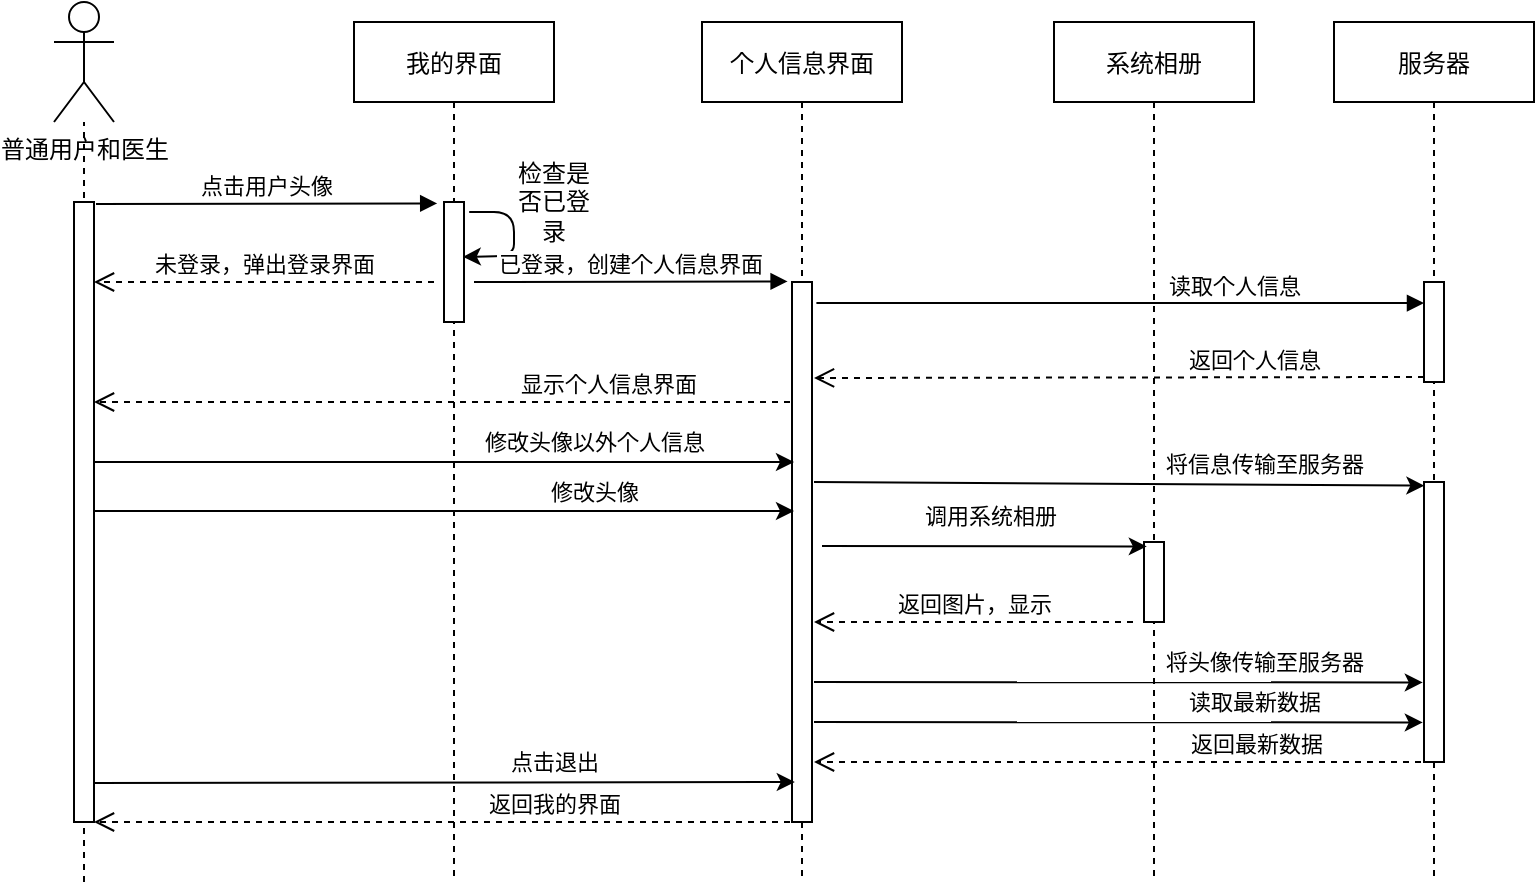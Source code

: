 <mxfile version="14.6.1" type="github">
  <diagram id="vmVum9pXksW3zd4Mj00F" name="Page-1">
    <mxGraphModel dx="1038" dy="548" grid="1" gridSize="10" guides="1" tooltips="1" connect="1" arrows="1" fold="1" page="1" pageScale="1" pageWidth="827" pageHeight="1169" math="0" shadow="0">
      <root>
        <mxCell id="0" />
        <mxCell id="1" parent="0" />
        <mxCell id="ZV-1-TacNn8IX8gU4SjX-42" value="我的界面" style="shape=umlLifeline;perimeter=lifelinePerimeter;container=1;collapsible=0;recursiveResize=0;rounded=0;shadow=0;strokeWidth=1;" parent="1" vertex="1">
          <mxGeometry x="190" y="80" width="100" height="430" as="geometry" />
        </mxCell>
        <mxCell id="ZV-1-TacNn8IX8gU4SjX-43" value="" style="points=[];perimeter=orthogonalPerimeter;rounded=0;shadow=0;strokeWidth=1;" parent="ZV-1-TacNn8IX8gU4SjX-42" vertex="1">
          <mxGeometry x="45" y="90" width="10" height="60" as="geometry" />
        </mxCell>
        <mxCell id="kDBZC2RVZyhaXaxTecxW-1" value="" style="endArrow=classic;html=1;entryX=0.94;entryY=0.457;entryDx=0;entryDy=0;entryPerimeter=0;exitX=1.26;exitY=0.083;exitDx=0;exitDy=0;exitPerimeter=0;" edge="1" parent="ZV-1-TacNn8IX8gU4SjX-42" source="ZV-1-TacNn8IX8gU4SjX-43" target="ZV-1-TacNn8IX8gU4SjX-43">
          <mxGeometry width="50" height="50" relative="1" as="geometry">
            <mxPoint x="60" y="70" as="sourcePoint" />
            <mxPoint x="60" y="110" as="targetPoint" />
            <Array as="points">
              <mxPoint x="80" y="95" />
              <mxPoint x="80" y="117" />
            </Array>
          </mxGeometry>
        </mxCell>
        <mxCell id="ZV-1-TacNn8IX8gU4SjX-45" value="服务器" style="shape=umlLifeline;perimeter=lifelinePerimeter;container=1;collapsible=0;recursiveResize=0;rounded=0;shadow=0;strokeWidth=1;" parent="1" vertex="1">
          <mxGeometry x="680" y="80" width="100" height="430" as="geometry" />
        </mxCell>
        <mxCell id="ZV-1-TacNn8IX8gU4SjX-46" value="" style="points=[];perimeter=orthogonalPerimeter;rounded=0;shadow=0;strokeWidth=1;" parent="ZV-1-TacNn8IX8gU4SjX-45" vertex="1">
          <mxGeometry x="45" y="230" width="10" height="140" as="geometry" />
        </mxCell>
        <mxCell id="ZV-1-TacNn8IX8gU4SjX-93" value="" style="html=1;points=[];perimeter=orthogonalPerimeter;" parent="ZV-1-TacNn8IX8gU4SjX-45" vertex="1">
          <mxGeometry x="45" y="130" width="10" height="50" as="geometry" />
        </mxCell>
        <mxCell id="ZV-1-TacNn8IX8gU4SjX-47" value="普通用户和医生" style="shape=umlActor;verticalLabelPosition=bottom;verticalAlign=top;html=1;outlineConnect=0;fontStyle=0;fontFamily=Helvetica;" parent="1" vertex="1">
          <mxGeometry x="40" y="70" width="30" height="60" as="geometry" />
        </mxCell>
        <mxCell id="ZV-1-TacNn8IX8gU4SjX-48" value="" style="endArrow=none;dashed=1;html=1;fontFamily=Helvetica;" parent="1" target="ZV-1-TacNn8IX8gU4SjX-47" edge="1">
          <mxGeometry width="50" height="50" relative="1" as="geometry">
            <mxPoint x="55" y="510" as="sourcePoint" />
            <mxPoint x="54.5" y="160" as="targetPoint" />
          </mxGeometry>
        </mxCell>
        <mxCell id="ZV-1-TacNn8IX8gU4SjX-49" value="" style="html=1;points=[];perimeter=orthogonalPerimeter;fontFamily=Helvetica;" parent="1" vertex="1">
          <mxGeometry x="50" y="170" width="10" height="310" as="geometry" />
        </mxCell>
        <mxCell id="ZV-1-TacNn8IX8gU4SjX-50" value="点击用户头像" style="verticalAlign=bottom;endArrow=block;shadow=0;strokeWidth=1;entryX=-0.34;entryY=0.012;entryDx=0;entryDy=0;entryPerimeter=0;" parent="1" target="ZV-1-TacNn8IX8gU4SjX-43" edge="1">
          <mxGeometry relative="1" as="geometry">
            <mxPoint x="61" y="171" as="sourcePoint" />
            <mxPoint x="230" y="170" as="targetPoint" />
            <Array as="points" />
          </mxGeometry>
        </mxCell>
        <mxCell id="ZV-1-TacNn8IX8gU4SjX-51" value="显示个人信息界面" style="html=1;verticalAlign=bottom;endArrow=open;dashed=1;endSize=8;fontFamily=Helvetica;" parent="1" target="ZV-1-TacNn8IX8gU4SjX-49" edge="1">
          <mxGeometry x="-0.476" relative="1" as="geometry">
            <mxPoint x="408" y="270" as="sourcePoint" />
            <mxPoint x="72" y="270" as="targetPoint" />
            <Array as="points">
              <mxPoint x="222" y="270" />
            </Array>
            <mxPoint as="offset" />
          </mxGeometry>
        </mxCell>
        <mxCell id="ZV-1-TacNn8IX8gU4SjX-52" value="个人信息界面" style="shape=umlLifeline;perimeter=lifelinePerimeter;container=1;collapsible=0;recursiveResize=0;rounded=0;shadow=0;strokeWidth=1;" parent="1" vertex="1">
          <mxGeometry x="364" y="80" width="100" height="430" as="geometry" />
        </mxCell>
        <mxCell id="ZV-1-TacNn8IX8gU4SjX-53" value="" style="points=[];perimeter=orthogonalPerimeter;rounded=0;shadow=0;strokeWidth=1;" parent="ZV-1-TacNn8IX8gU4SjX-52" vertex="1">
          <mxGeometry x="45" y="130" width="10" height="270" as="geometry" />
        </mxCell>
        <mxCell id="ZV-1-TacNn8IX8gU4SjX-54" value="已登录，创建个人信息界面" style="verticalAlign=bottom;endArrow=block;shadow=0;strokeWidth=1;entryX=-0.22;entryY=-0.001;entryDx=0;entryDy=0;entryPerimeter=0;" parent="1" target="ZV-1-TacNn8IX8gU4SjX-53" edge="1">
          <mxGeometry relative="1" as="geometry">
            <mxPoint x="250" y="210" as="sourcePoint" />
            <mxPoint x="400.8" y="200.34" as="targetPoint" />
            <Array as="points" />
          </mxGeometry>
        </mxCell>
        <mxCell id="ZV-1-TacNn8IX8gU4SjX-55" value="系统相册" style="shape=umlLifeline;perimeter=lifelinePerimeter;container=1;collapsible=0;recursiveResize=0;rounded=0;shadow=0;strokeWidth=1;" parent="1" vertex="1">
          <mxGeometry x="540" y="80" width="100" height="430" as="geometry" />
        </mxCell>
        <mxCell id="ZV-1-TacNn8IX8gU4SjX-56" value="" style="points=[];perimeter=orthogonalPerimeter;rounded=0;shadow=0;strokeWidth=1;" parent="ZV-1-TacNn8IX8gU4SjX-55" vertex="1">
          <mxGeometry x="45" y="260" width="10" height="40" as="geometry" />
        </mxCell>
        <mxCell id="ZV-1-TacNn8IX8gU4SjX-61" value="" style="endArrow=classic;html=1;entryX=0.14;entryY=0.055;entryDx=0;entryDy=0;entryPerimeter=0;" parent="1" target="ZV-1-TacNn8IX8gU4SjX-56" edge="1">
          <mxGeometry width="50" height="50" relative="1" as="geometry">
            <mxPoint x="424" y="342" as="sourcePoint" />
            <mxPoint x="570" y="341" as="targetPoint" />
          </mxGeometry>
        </mxCell>
        <mxCell id="ZV-1-TacNn8IX8gU4SjX-62" value="调用系统相册" style="edgeLabel;html=1;align=center;verticalAlign=middle;resizable=0;points=[];" parent="ZV-1-TacNn8IX8gU4SjX-61" vertex="1" connectable="0">
          <mxGeometry x="0.114" y="4" relative="1" as="geometry">
            <mxPoint x="-7" y="-11" as="offset" />
          </mxGeometry>
        </mxCell>
        <mxCell id="ZV-1-TacNn8IX8gU4SjX-63" value="返回图片，显示" style="html=1;verticalAlign=bottom;endArrow=open;dashed=1;endSize=8;fontFamily=Helvetica;" parent="1" edge="1">
          <mxGeometry relative="1" as="geometry">
            <mxPoint x="579.5" y="380" as="sourcePoint" />
            <mxPoint x="420" y="380" as="targetPoint" />
          </mxGeometry>
        </mxCell>
        <mxCell id="ZV-1-TacNn8IX8gU4SjX-64" value="" style="endArrow=classic;html=1;exitX=0.96;exitY=0.502;exitDx=0;exitDy=0;exitPerimeter=0;" parent="1" edge="1">
          <mxGeometry width="50" height="50" relative="1" as="geometry">
            <mxPoint x="60" y="460.46" as="sourcePoint" />
            <mxPoint x="410.4" y="460" as="targetPoint" />
          </mxGeometry>
        </mxCell>
        <mxCell id="ZV-1-TacNn8IX8gU4SjX-65" value="点击退出" style="edgeLabel;html=1;align=center;verticalAlign=middle;resizable=0;points=[];" parent="ZV-1-TacNn8IX8gU4SjX-64" vertex="1" connectable="0">
          <mxGeometry x="0.114" y="4" relative="1" as="geometry">
            <mxPoint x="35" y="-6" as="offset" />
          </mxGeometry>
        </mxCell>
        <mxCell id="ZV-1-TacNn8IX8gU4SjX-84" value="" style="endArrow=classic;html=1;" parent="1" edge="1">
          <mxGeometry width="50" height="50" relative="1" as="geometry">
            <mxPoint x="60" y="300" as="sourcePoint" />
            <mxPoint x="410" y="300" as="targetPoint" />
          </mxGeometry>
        </mxCell>
        <mxCell id="ZV-1-TacNn8IX8gU4SjX-85" value="修改头像以外个人信息" style="edgeLabel;html=1;align=center;verticalAlign=middle;resizable=0;points=[];" parent="ZV-1-TacNn8IX8gU4SjX-84" vertex="1" connectable="0">
          <mxGeometry x="0.114" y="4" relative="1" as="geometry">
            <mxPoint x="55" y="-6" as="offset" />
          </mxGeometry>
        </mxCell>
        <mxCell id="ZV-1-TacNn8IX8gU4SjX-86" value="" style="endArrow=classic;html=1;entryX=0.02;entryY=0.013;entryDx=0;entryDy=0;entryPerimeter=0;" parent="1" target="ZV-1-TacNn8IX8gU4SjX-46" edge="1">
          <mxGeometry width="50" height="50" relative="1" as="geometry">
            <mxPoint x="420" y="310" as="sourcePoint" />
            <mxPoint x="725" y="308" as="targetPoint" />
          </mxGeometry>
        </mxCell>
        <mxCell id="ZV-1-TacNn8IX8gU4SjX-87" value="将信息传输至服务器" style="edgeLabel;html=1;align=center;verticalAlign=middle;resizable=0;points=[];" parent="ZV-1-TacNn8IX8gU4SjX-86" vertex="1" connectable="0">
          <mxGeometry x="0.114" y="4" relative="1" as="geometry">
            <mxPoint x="55" y="-6" as="offset" />
          </mxGeometry>
        </mxCell>
        <mxCell id="ZV-1-TacNn8IX8gU4SjX-88" value="" style="endArrow=classic;html=1;entryX=-0.06;entryY=0.716;entryDx=0;entryDy=0;entryPerimeter=0;" parent="1" target="ZV-1-TacNn8IX8gU4SjX-46" edge="1">
          <mxGeometry width="50" height="50" relative="1" as="geometry">
            <mxPoint x="420" y="410" as="sourcePoint" />
            <mxPoint x="720" y="410" as="targetPoint" />
          </mxGeometry>
        </mxCell>
        <mxCell id="ZV-1-TacNn8IX8gU4SjX-89" value="将头像传输至服务器" style="edgeLabel;html=1;align=center;verticalAlign=middle;resizable=0;points=[];" parent="ZV-1-TacNn8IX8gU4SjX-88" vertex="1" connectable="0">
          <mxGeometry x="0.114" y="4" relative="1" as="geometry">
            <mxPoint x="55" y="-6" as="offset" />
          </mxGeometry>
        </mxCell>
        <mxCell id="ZV-1-TacNn8IX8gU4SjX-90" value="返回我的界面" style="html=1;verticalAlign=bottom;endArrow=open;dashed=1;endSize=8;fontFamily=Helvetica;" parent="1" edge="1">
          <mxGeometry x="-0.322" relative="1" as="geometry">
            <mxPoint x="408" y="480" as="sourcePoint" />
            <mxPoint x="60" y="480" as="targetPoint" />
            <Array as="points">
              <mxPoint x="222" y="480" />
            </Array>
            <mxPoint as="offset" />
          </mxGeometry>
        </mxCell>
        <mxCell id="ZV-1-TacNn8IX8gU4SjX-94" value="读取个人信息" style="html=1;verticalAlign=bottom;endArrow=block;exitX=1.22;exitY=0.039;exitDx=0;exitDy=0;exitPerimeter=0;" parent="1" source="ZV-1-TacNn8IX8gU4SjX-53" target="ZV-1-TacNn8IX8gU4SjX-93" edge="1">
          <mxGeometry x="0.375" relative="1" as="geometry">
            <mxPoint x="655" y="200" as="sourcePoint" />
            <mxPoint as="offset" />
          </mxGeometry>
        </mxCell>
        <mxCell id="ZV-1-TacNn8IX8gU4SjX-95" value="返回个人信息" style="html=1;verticalAlign=bottom;endArrow=open;dashed=1;endSize=8;exitX=0;exitY=0.95;" parent="1" source="ZV-1-TacNn8IX8gU4SjX-93" edge="1">
          <mxGeometry x="-0.443" relative="1" as="geometry">
            <mxPoint x="420" y="258" as="targetPoint" />
            <mxPoint as="offset" />
          </mxGeometry>
        </mxCell>
        <mxCell id="ZV-1-TacNn8IX8gU4SjX-97" value="返回最新数据" style="html=1;verticalAlign=bottom;endArrow=open;dashed=1;endSize=8;" parent="1" source="ZV-1-TacNn8IX8gU4SjX-45" edge="1">
          <mxGeometry x="-0.422" relative="1" as="geometry">
            <mxPoint x="500" y="450" as="sourcePoint" />
            <mxPoint x="420" y="450" as="targetPoint" />
            <mxPoint x="1" as="offset" />
          </mxGeometry>
        </mxCell>
        <mxCell id="ZV-1-TacNn8IX8gU4SjX-98" value="" style="endArrow=classic;html=1;entryX=-0.06;entryY=0.716;entryDx=0;entryDy=0;entryPerimeter=0;" parent="1" edge="1">
          <mxGeometry width="50" height="50" relative="1" as="geometry">
            <mxPoint x="420" y="430" as="sourcePoint" />
            <mxPoint x="724.4" y="430.24" as="targetPoint" />
          </mxGeometry>
        </mxCell>
        <mxCell id="ZV-1-TacNn8IX8gU4SjX-99" value="读取最新数据" style="edgeLabel;html=1;align=center;verticalAlign=middle;resizable=0;points=[];" parent="ZV-1-TacNn8IX8gU4SjX-98" vertex="1" connectable="0">
          <mxGeometry x="0.114" y="4" relative="1" as="geometry">
            <mxPoint x="50" y="-6" as="offset" />
          </mxGeometry>
        </mxCell>
        <mxCell id="kDBZC2RVZyhaXaxTecxW-2" value="检查是否已登录" style="text;html=1;strokeColor=none;fillColor=none;align=center;verticalAlign=middle;whiteSpace=wrap;rounded=0;" vertex="1" parent="1">
          <mxGeometry x="270" y="160" width="40" height="20" as="geometry" />
        </mxCell>
        <mxCell id="kDBZC2RVZyhaXaxTecxW-3" value="未登录，弹出登录界面" style="html=1;verticalAlign=bottom;endArrow=open;dashed=1;endSize=8;fontFamily=Helvetica;entryX=1;entryY=0.217;entryDx=0;entryDy=0;entryPerimeter=0;" edge="1" parent="1">
          <mxGeometry relative="1" as="geometry">
            <mxPoint x="230" y="210" as="sourcePoint" />
            <mxPoint x="60" y="210" as="targetPoint" />
            <Array as="points" />
            <mxPoint as="offset" />
          </mxGeometry>
        </mxCell>
        <mxCell id="kDBZC2RVZyhaXaxTecxW-4" value="" style="endArrow=classic;html=1;" edge="1" parent="1">
          <mxGeometry width="50" height="50" relative="1" as="geometry">
            <mxPoint x="60" y="324.5" as="sourcePoint" />
            <mxPoint x="410" y="324.5" as="targetPoint" />
          </mxGeometry>
        </mxCell>
        <mxCell id="kDBZC2RVZyhaXaxTecxW-5" value="修改头像" style="edgeLabel;html=1;align=center;verticalAlign=middle;resizable=0;points=[];" vertex="1" connectable="0" parent="kDBZC2RVZyhaXaxTecxW-4">
          <mxGeometry x="0.114" y="4" relative="1" as="geometry">
            <mxPoint x="55" y="-6" as="offset" />
          </mxGeometry>
        </mxCell>
      </root>
    </mxGraphModel>
  </diagram>
</mxfile>
